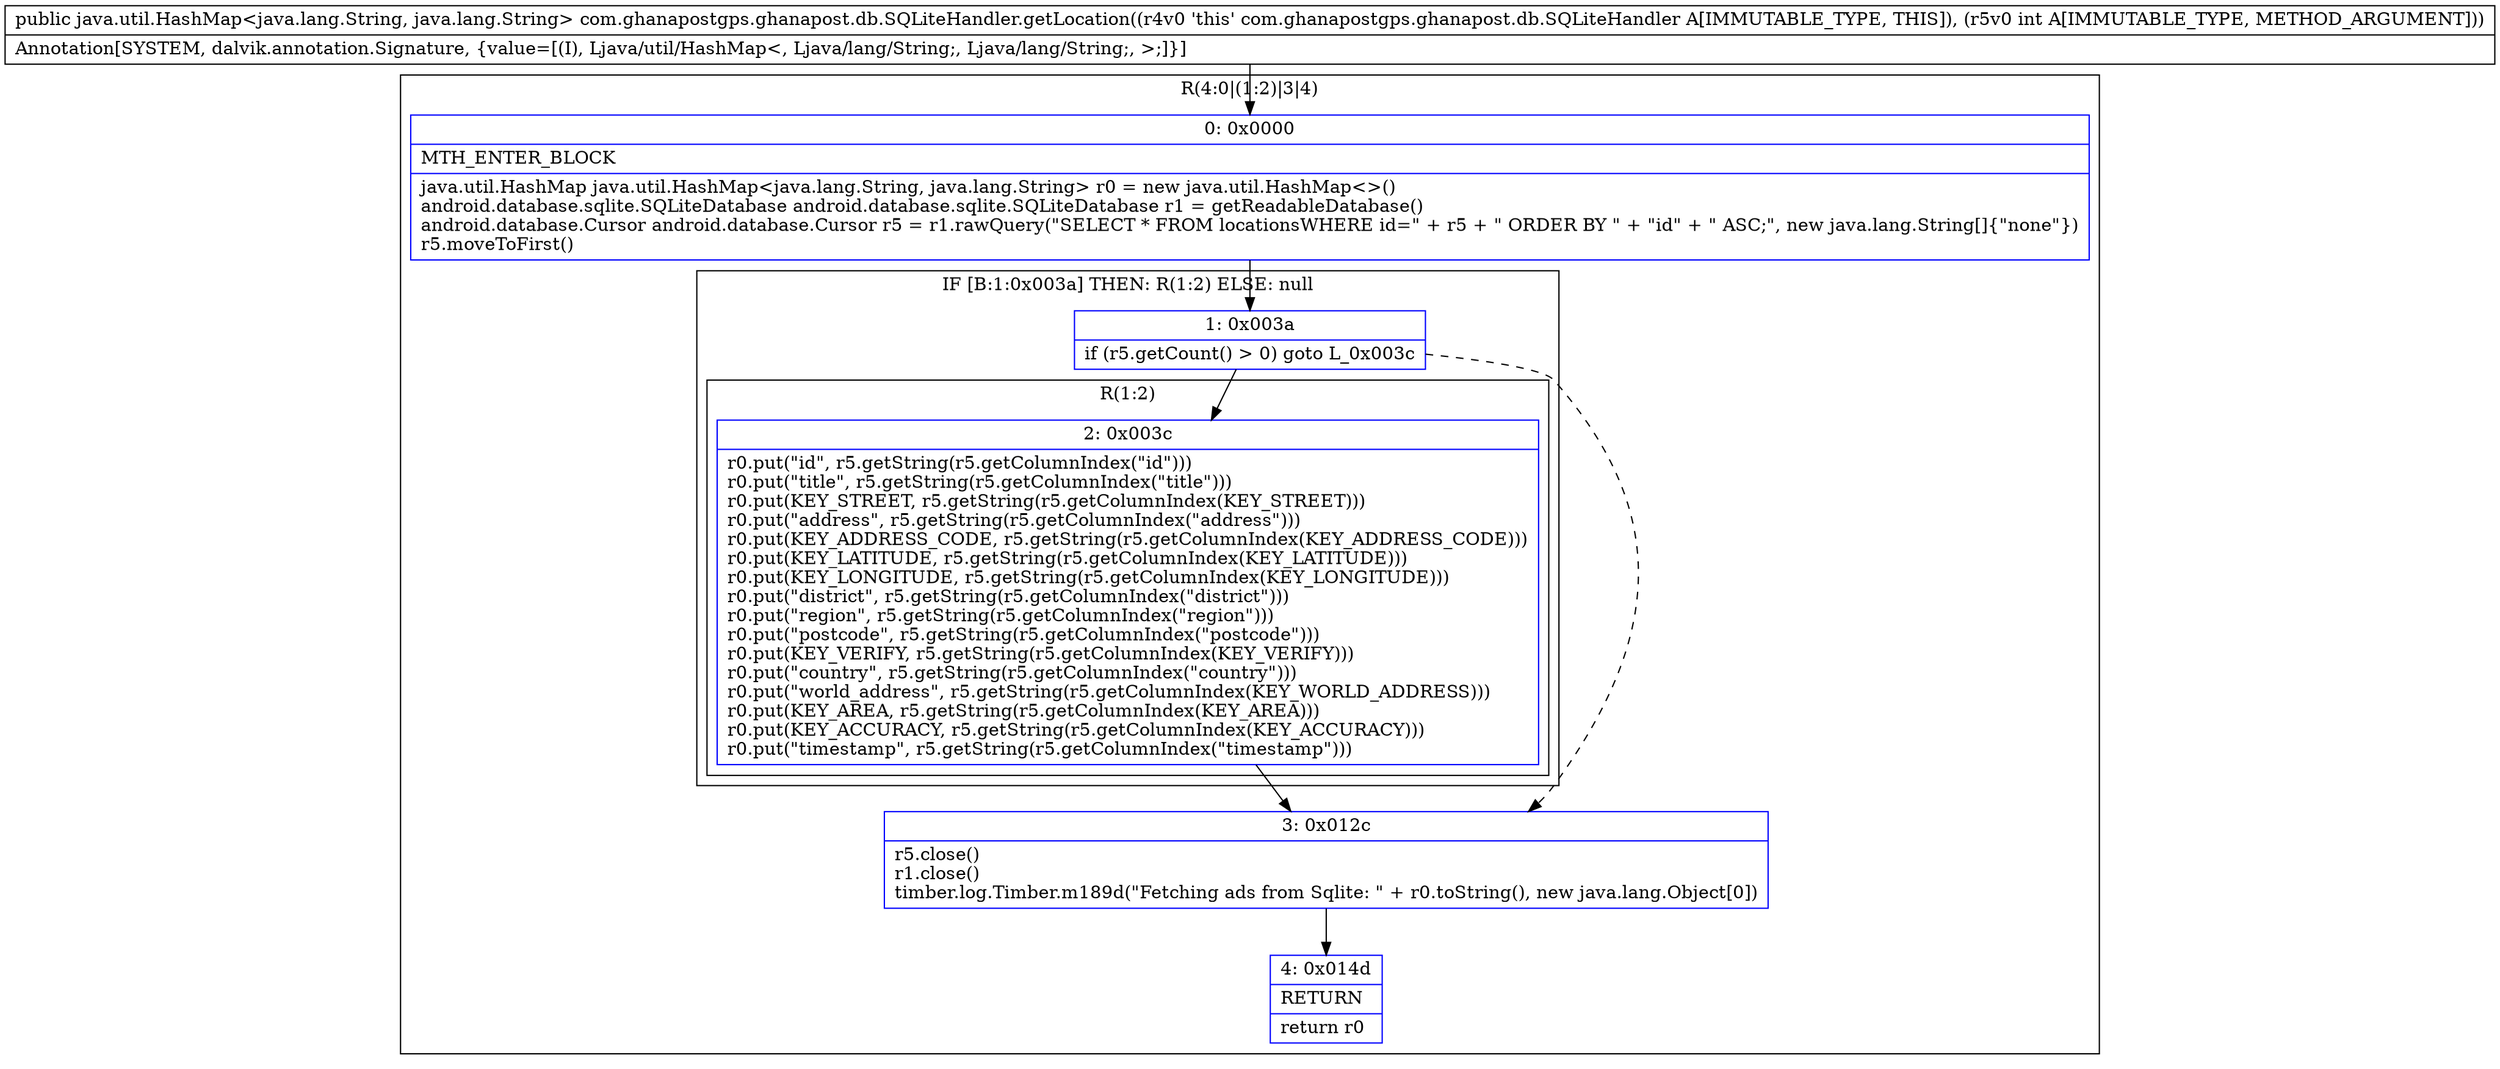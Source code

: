 digraph "CFG forcom.ghanapostgps.ghanapost.db.SQLiteHandler.getLocation(I)Ljava\/util\/HashMap;" {
subgraph cluster_Region_1002312494 {
label = "R(4:0|(1:2)|3|4)";
node [shape=record,color=blue];
Node_0 [shape=record,label="{0\:\ 0x0000|MTH_ENTER_BLOCK\l|java.util.HashMap java.util.HashMap\<java.lang.String, java.lang.String\> r0 = new java.util.HashMap\<\>()\landroid.database.sqlite.SQLiteDatabase android.database.sqlite.SQLiteDatabase r1 = getReadableDatabase()\landroid.database.Cursor android.database.Cursor r5 = r1.rawQuery(\"SELECT * FROM locationsWHERE id=\" + r5 + \" ORDER BY \" + \"id\" + \" ASC;\", new java.lang.String[]\{\"none\"\})\lr5.moveToFirst()\l}"];
subgraph cluster_IfRegion_1401973346 {
label = "IF [B:1:0x003a] THEN: R(1:2) ELSE: null";
node [shape=record,color=blue];
Node_1 [shape=record,label="{1\:\ 0x003a|if (r5.getCount() \> 0) goto L_0x003c\l}"];
subgraph cluster_Region_2099266874 {
label = "R(1:2)";
node [shape=record,color=blue];
Node_2 [shape=record,label="{2\:\ 0x003c|r0.put(\"id\", r5.getString(r5.getColumnIndex(\"id\")))\lr0.put(\"title\", r5.getString(r5.getColumnIndex(\"title\")))\lr0.put(KEY_STREET, r5.getString(r5.getColumnIndex(KEY_STREET)))\lr0.put(\"address\", r5.getString(r5.getColumnIndex(\"address\")))\lr0.put(KEY_ADDRESS_CODE, r5.getString(r5.getColumnIndex(KEY_ADDRESS_CODE)))\lr0.put(KEY_LATITUDE, r5.getString(r5.getColumnIndex(KEY_LATITUDE)))\lr0.put(KEY_LONGITUDE, r5.getString(r5.getColumnIndex(KEY_LONGITUDE)))\lr0.put(\"district\", r5.getString(r5.getColumnIndex(\"district\")))\lr0.put(\"region\", r5.getString(r5.getColumnIndex(\"region\")))\lr0.put(\"postcode\", r5.getString(r5.getColumnIndex(\"postcode\")))\lr0.put(KEY_VERIFY, r5.getString(r5.getColumnIndex(KEY_VERIFY)))\lr0.put(\"country\", r5.getString(r5.getColumnIndex(\"country\")))\lr0.put(\"world_address\", r5.getString(r5.getColumnIndex(KEY_WORLD_ADDRESS)))\lr0.put(KEY_AREA, r5.getString(r5.getColumnIndex(KEY_AREA)))\lr0.put(KEY_ACCURACY, r5.getString(r5.getColumnIndex(KEY_ACCURACY)))\lr0.put(\"timestamp\", r5.getString(r5.getColumnIndex(\"timestamp\")))\l}"];
}
}
Node_3 [shape=record,label="{3\:\ 0x012c|r5.close()\lr1.close()\ltimber.log.Timber.m189d(\"Fetching ads from Sqlite: \" + r0.toString(), new java.lang.Object[0])\l}"];
Node_4 [shape=record,label="{4\:\ 0x014d|RETURN\l|return r0\l}"];
}
MethodNode[shape=record,label="{public java.util.HashMap\<java.lang.String, java.lang.String\> com.ghanapostgps.ghanapost.db.SQLiteHandler.getLocation((r4v0 'this' com.ghanapostgps.ghanapost.db.SQLiteHandler A[IMMUTABLE_TYPE, THIS]), (r5v0 int A[IMMUTABLE_TYPE, METHOD_ARGUMENT]))  | Annotation[SYSTEM, dalvik.annotation.Signature, \{value=[(I), Ljava\/util\/HashMap\<, Ljava\/lang\/String;, Ljava\/lang\/String;, \>;]\}]\l}"];
MethodNode -> Node_0;
Node_0 -> Node_1;
Node_1 -> Node_2;
Node_1 -> Node_3[style=dashed];
Node_2 -> Node_3;
Node_3 -> Node_4;
}

